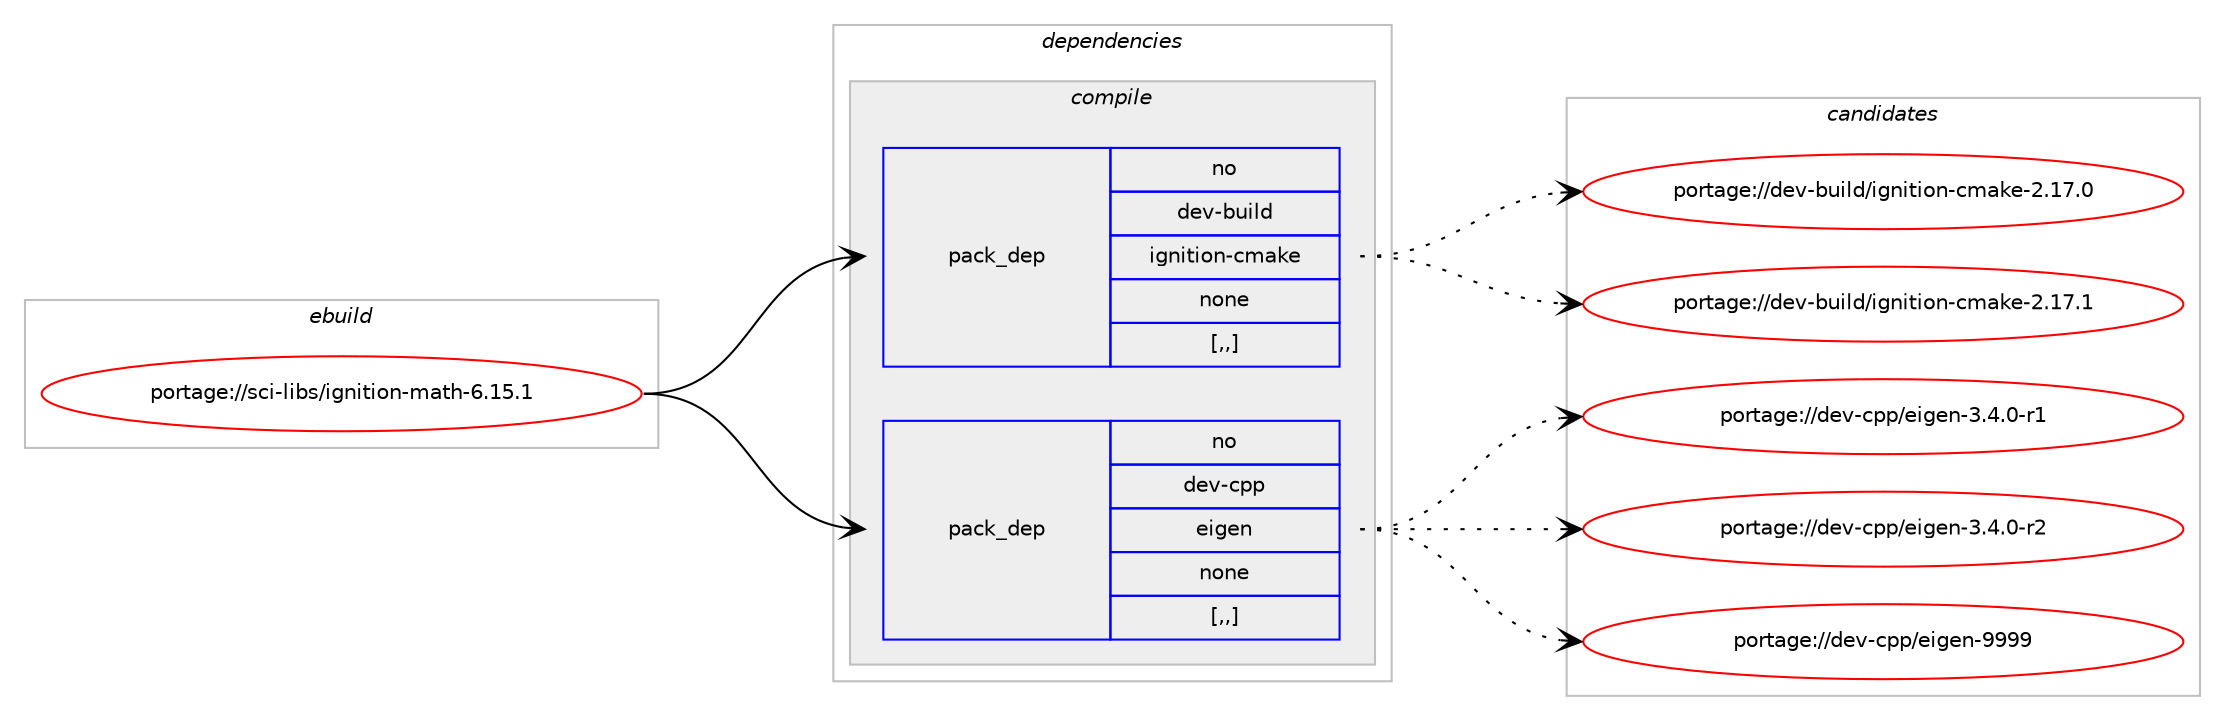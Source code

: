 digraph prolog {

# *************
# Graph options
# *************

newrank=true;
concentrate=true;
compound=true;
graph [rankdir=LR,fontname=Helvetica,fontsize=10,ranksep=1.5];#, ranksep=2.5, nodesep=0.2];
edge  [arrowhead=vee];
node  [fontname=Helvetica,fontsize=10];

# **********
# The ebuild
# **********

subgraph cluster_leftcol {
color=gray;
rank=same;
label=<<i>ebuild</i>>;
id [label="portage://sci-libs/ignition-math-6.15.1", color=red, width=4, href="../sci-libs/ignition-math-6.15.1.svg"];
}

# ****************
# The dependencies
# ****************

subgraph cluster_midcol {
color=gray;
label=<<i>dependencies</i>>;
subgraph cluster_compile {
fillcolor="#eeeeee";
style=filled;
label=<<i>compile</i>>;
subgraph pack286402 {
dependency393033 [label=<<TABLE BORDER="0" CELLBORDER="1" CELLSPACING="0" CELLPADDING="4" WIDTH="220"><TR><TD ROWSPAN="6" CELLPADDING="30">pack_dep</TD></TR><TR><TD WIDTH="110">no</TD></TR><TR><TD>dev-build</TD></TR><TR><TD>ignition-cmake</TD></TR><TR><TD>none</TD></TR><TR><TD>[,,]</TD></TR></TABLE>>, shape=none, color=blue];
}
id:e -> dependency393033:w [weight=20,style="solid",arrowhead="vee"];
subgraph pack286403 {
dependency393034 [label=<<TABLE BORDER="0" CELLBORDER="1" CELLSPACING="0" CELLPADDING="4" WIDTH="220"><TR><TD ROWSPAN="6" CELLPADDING="30">pack_dep</TD></TR><TR><TD WIDTH="110">no</TD></TR><TR><TD>dev-cpp</TD></TR><TR><TD>eigen</TD></TR><TR><TD>none</TD></TR><TR><TD>[,,]</TD></TR></TABLE>>, shape=none, color=blue];
}
id:e -> dependency393034:w [weight=20,style="solid",arrowhead="vee"];
}
subgraph cluster_compileandrun {
fillcolor="#eeeeee";
style=filled;
label=<<i>compile and run</i>>;
}
subgraph cluster_run {
fillcolor="#eeeeee";
style=filled;
label=<<i>run</i>>;
}
}

# **************
# The candidates
# **************

subgraph cluster_choices {
rank=same;
color=gray;
label=<<i>candidates</i>>;

subgraph choice286402 {
color=black;
nodesep=1;
choice10010111845981171051081004710510311010511610511111045991099710710145504649554648 [label="portage://dev-build/ignition-cmake-2.17.0", color=red, width=4,href="../dev-build/ignition-cmake-2.17.0.svg"];
choice10010111845981171051081004710510311010511610511111045991099710710145504649554649 [label="portage://dev-build/ignition-cmake-2.17.1", color=red, width=4,href="../dev-build/ignition-cmake-2.17.1.svg"];
dependency393033:e -> choice10010111845981171051081004710510311010511610511111045991099710710145504649554648:w [style=dotted,weight="100"];
dependency393033:e -> choice10010111845981171051081004710510311010511610511111045991099710710145504649554649:w [style=dotted,weight="100"];
}
subgraph choice286403 {
color=black;
nodesep=1;
choice1001011184599112112471011051031011104551465246484511449 [label="portage://dev-cpp/eigen-3.4.0-r1", color=red, width=4,href="../dev-cpp/eigen-3.4.0-r1.svg"];
choice1001011184599112112471011051031011104551465246484511450 [label="portage://dev-cpp/eigen-3.4.0-r2", color=red, width=4,href="../dev-cpp/eigen-3.4.0-r2.svg"];
choice1001011184599112112471011051031011104557575757 [label="portage://dev-cpp/eigen-9999", color=red, width=4,href="../dev-cpp/eigen-9999.svg"];
dependency393034:e -> choice1001011184599112112471011051031011104551465246484511449:w [style=dotted,weight="100"];
dependency393034:e -> choice1001011184599112112471011051031011104551465246484511450:w [style=dotted,weight="100"];
dependency393034:e -> choice1001011184599112112471011051031011104557575757:w [style=dotted,weight="100"];
}
}

}
